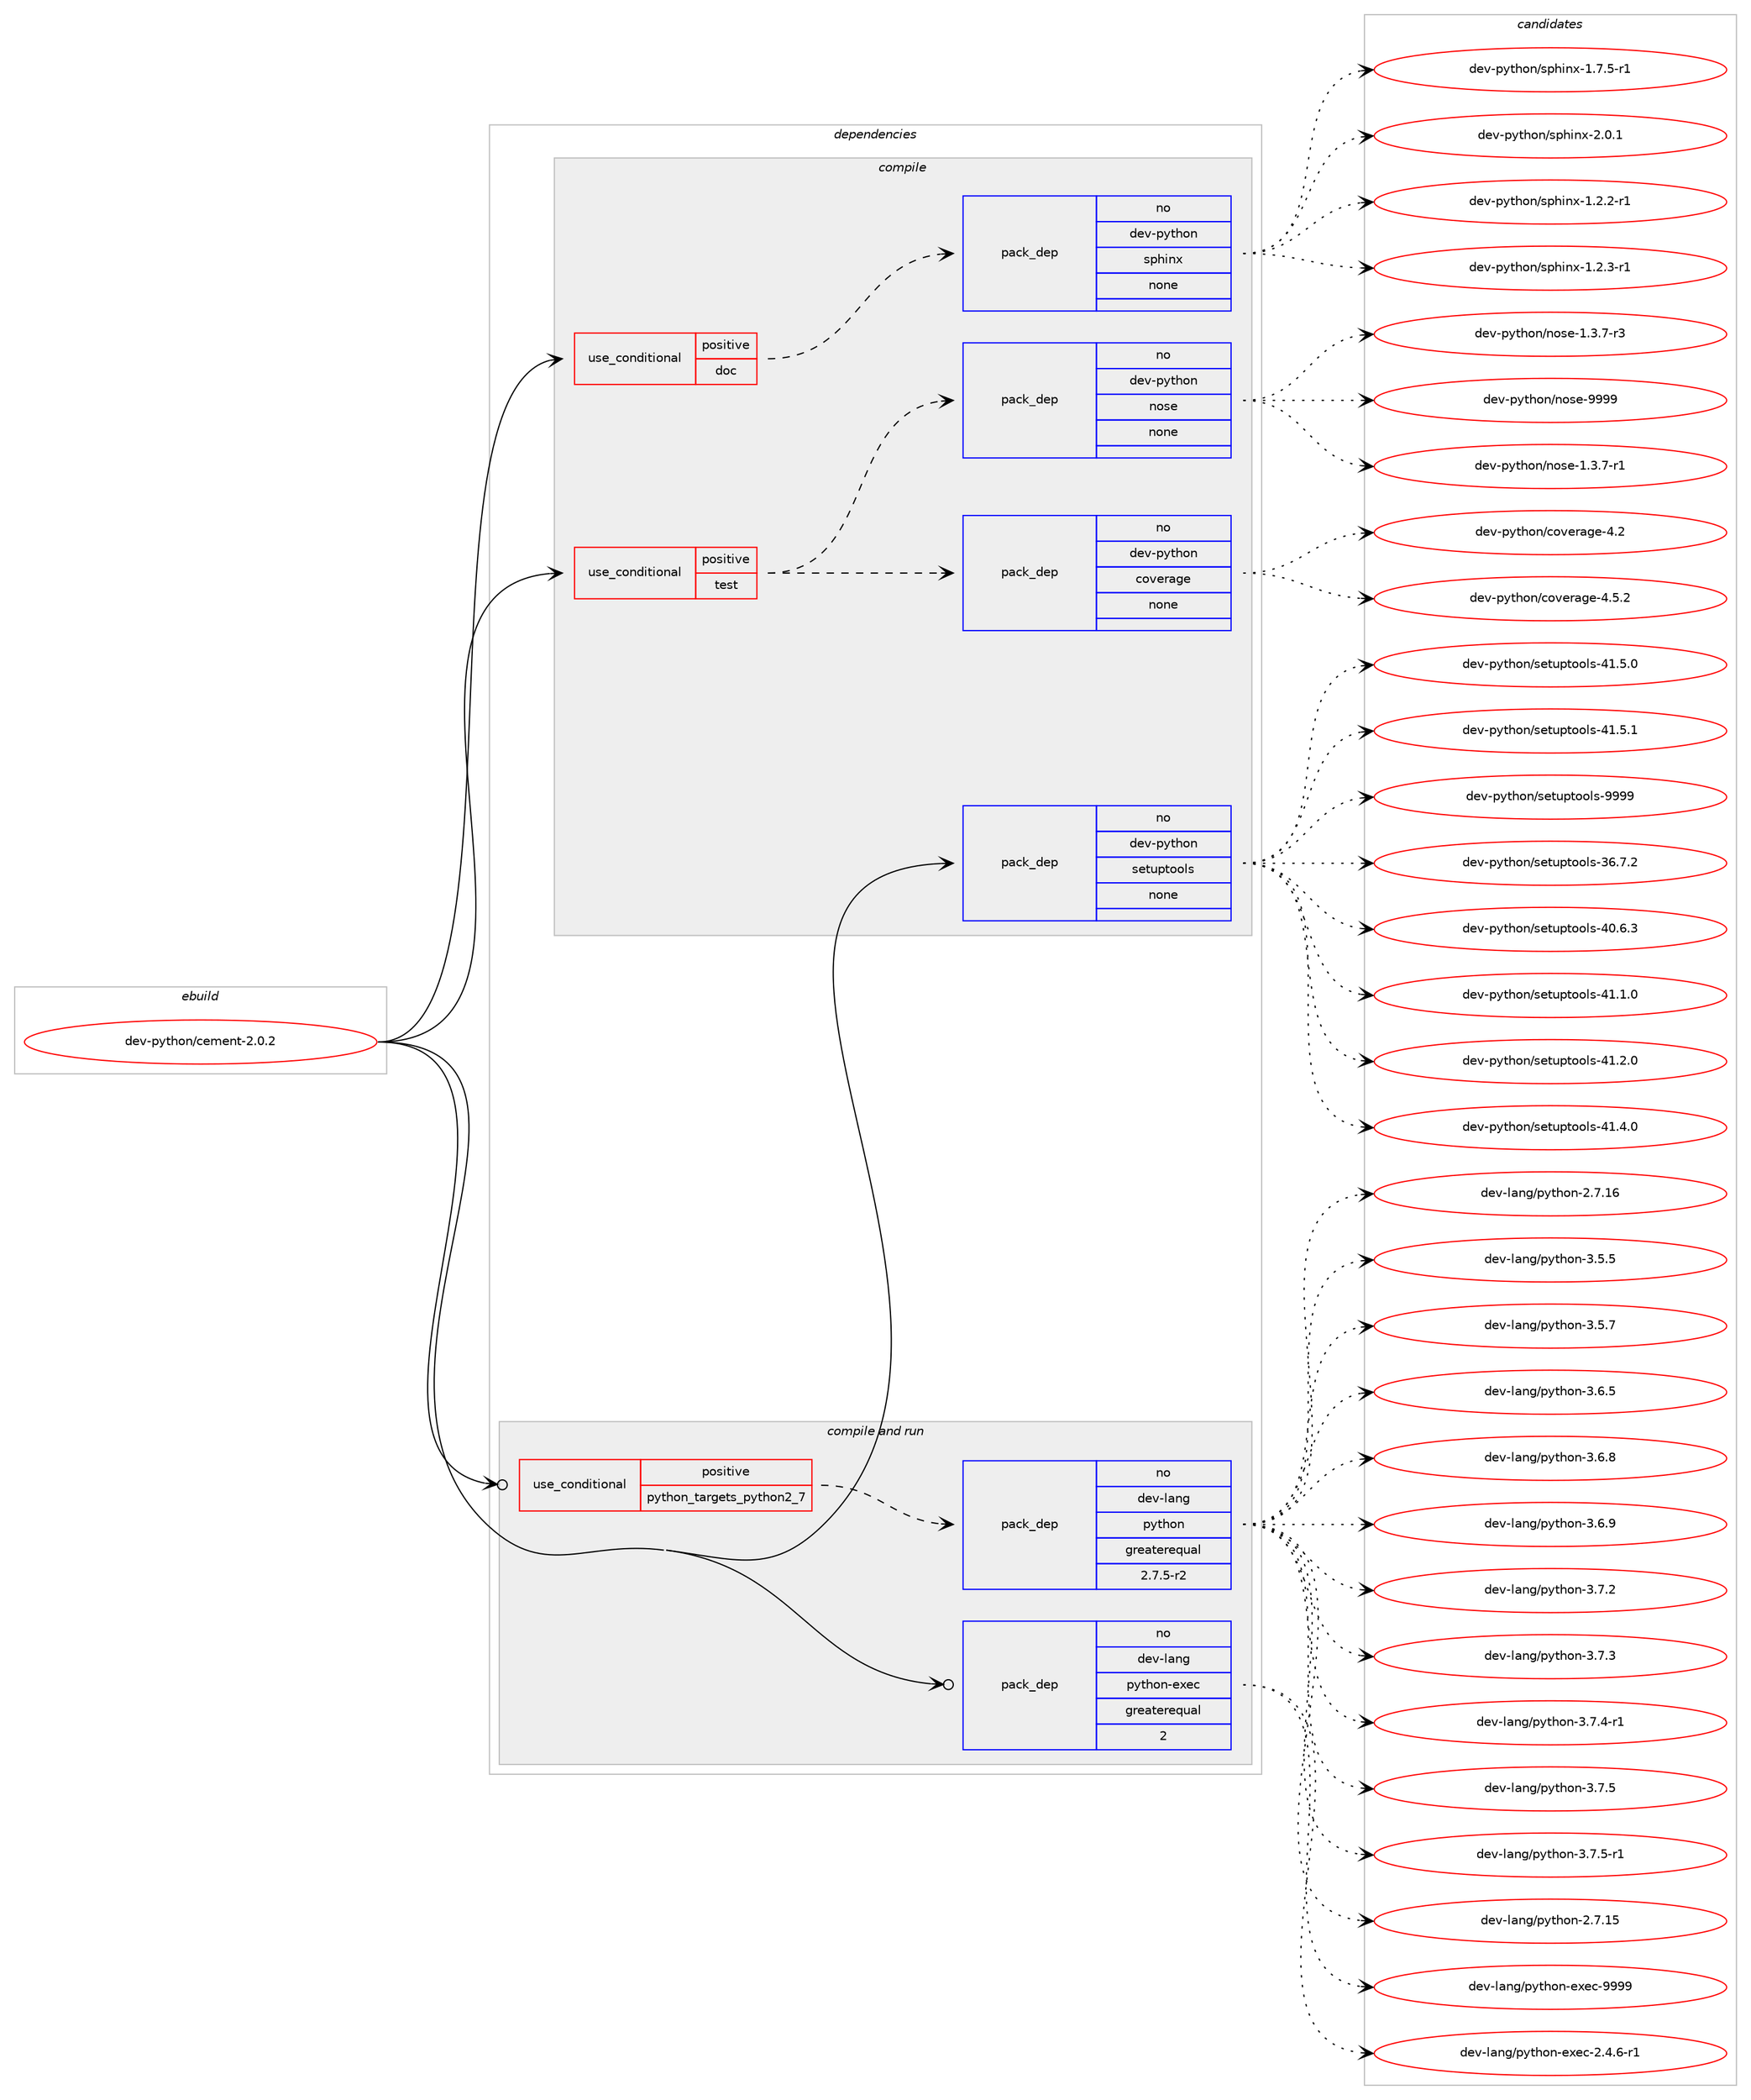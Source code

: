 digraph prolog {

# *************
# Graph options
# *************

newrank=true;
concentrate=true;
compound=true;
graph [rankdir=LR,fontname=Helvetica,fontsize=10,ranksep=1.5];#, ranksep=2.5, nodesep=0.2];
edge  [arrowhead=vee];
node  [fontname=Helvetica,fontsize=10];

# **********
# The ebuild
# **********

subgraph cluster_leftcol {
color=gray;
rank=same;
label=<<i>ebuild</i>>;
id [label="dev-python/cement-2.0.2", color=red, width=4, href="../dev-python/cement-2.0.2.svg"];
}

# ****************
# The dependencies
# ****************

subgraph cluster_midcol {
color=gray;
label=<<i>dependencies</i>>;
subgraph cluster_compile {
fillcolor="#eeeeee";
style=filled;
label=<<i>compile</i>>;
subgraph cond137331 {
dependency598347 [label=<<TABLE BORDER="0" CELLBORDER="1" CELLSPACING="0" CELLPADDING="4"><TR><TD ROWSPAN="3" CELLPADDING="10">use_conditional</TD></TR><TR><TD>positive</TD></TR><TR><TD>doc</TD></TR></TABLE>>, shape=none, color=red];
subgraph pack449237 {
dependency598348 [label=<<TABLE BORDER="0" CELLBORDER="1" CELLSPACING="0" CELLPADDING="4" WIDTH="220"><TR><TD ROWSPAN="6" CELLPADDING="30">pack_dep</TD></TR><TR><TD WIDTH="110">no</TD></TR><TR><TD>dev-python</TD></TR><TR><TD>sphinx</TD></TR><TR><TD>none</TD></TR><TR><TD></TD></TR></TABLE>>, shape=none, color=blue];
}
dependency598347:e -> dependency598348:w [weight=20,style="dashed",arrowhead="vee"];
}
id:e -> dependency598347:w [weight=20,style="solid",arrowhead="vee"];
subgraph cond137332 {
dependency598349 [label=<<TABLE BORDER="0" CELLBORDER="1" CELLSPACING="0" CELLPADDING="4"><TR><TD ROWSPAN="3" CELLPADDING="10">use_conditional</TD></TR><TR><TD>positive</TD></TR><TR><TD>test</TD></TR></TABLE>>, shape=none, color=red];
subgraph pack449238 {
dependency598350 [label=<<TABLE BORDER="0" CELLBORDER="1" CELLSPACING="0" CELLPADDING="4" WIDTH="220"><TR><TD ROWSPAN="6" CELLPADDING="30">pack_dep</TD></TR><TR><TD WIDTH="110">no</TD></TR><TR><TD>dev-python</TD></TR><TR><TD>nose</TD></TR><TR><TD>none</TD></TR><TR><TD></TD></TR></TABLE>>, shape=none, color=blue];
}
dependency598349:e -> dependency598350:w [weight=20,style="dashed",arrowhead="vee"];
subgraph pack449239 {
dependency598351 [label=<<TABLE BORDER="0" CELLBORDER="1" CELLSPACING="0" CELLPADDING="4" WIDTH="220"><TR><TD ROWSPAN="6" CELLPADDING="30">pack_dep</TD></TR><TR><TD WIDTH="110">no</TD></TR><TR><TD>dev-python</TD></TR><TR><TD>coverage</TD></TR><TR><TD>none</TD></TR><TR><TD></TD></TR></TABLE>>, shape=none, color=blue];
}
dependency598349:e -> dependency598351:w [weight=20,style="dashed",arrowhead="vee"];
}
id:e -> dependency598349:w [weight=20,style="solid",arrowhead="vee"];
subgraph pack449240 {
dependency598352 [label=<<TABLE BORDER="0" CELLBORDER="1" CELLSPACING="0" CELLPADDING="4" WIDTH="220"><TR><TD ROWSPAN="6" CELLPADDING="30">pack_dep</TD></TR><TR><TD WIDTH="110">no</TD></TR><TR><TD>dev-python</TD></TR><TR><TD>setuptools</TD></TR><TR><TD>none</TD></TR><TR><TD></TD></TR></TABLE>>, shape=none, color=blue];
}
id:e -> dependency598352:w [weight=20,style="solid",arrowhead="vee"];
}
subgraph cluster_compileandrun {
fillcolor="#eeeeee";
style=filled;
label=<<i>compile and run</i>>;
subgraph cond137333 {
dependency598353 [label=<<TABLE BORDER="0" CELLBORDER="1" CELLSPACING="0" CELLPADDING="4"><TR><TD ROWSPAN="3" CELLPADDING="10">use_conditional</TD></TR><TR><TD>positive</TD></TR><TR><TD>python_targets_python2_7</TD></TR></TABLE>>, shape=none, color=red];
subgraph pack449241 {
dependency598354 [label=<<TABLE BORDER="0" CELLBORDER="1" CELLSPACING="0" CELLPADDING="4" WIDTH="220"><TR><TD ROWSPAN="6" CELLPADDING="30">pack_dep</TD></TR><TR><TD WIDTH="110">no</TD></TR><TR><TD>dev-lang</TD></TR><TR><TD>python</TD></TR><TR><TD>greaterequal</TD></TR><TR><TD>2.7.5-r2</TD></TR></TABLE>>, shape=none, color=blue];
}
dependency598353:e -> dependency598354:w [weight=20,style="dashed",arrowhead="vee"];
}
id:e -> dependency598353:w [weight=20,style="solid",arrowhead="odotvee"];
subgraph pack449242 {
dependency598355 [label=<<TABLE BORDER="0" CELLBORDER="1" CELLSPACING="0" CELLPADDING="4" WIDTH="220"><TR><TD ROWSPAN="6" CELLPADDING="30">pack_dep</TD></TR><TR><TD WIDTH="110">no</TD></TR><TR><TD>dev-lang</TD></TR><TR><TD>python-exec</TD></TR><TR><TD>greaterequal</TD></TR><TR><TD>2</TD></TR></TABLE>>, shape=none, color=blue];
}
id:e -> dependency598355:w [weight=20,style="solid",arrowhead="odotvee"];
}
subgraph cluster_run {
fillcolor="#eeeeee";
style=filled;
label=<<i>run</i>>;
}
}

# **************
# The candidates
# **************

subgraph cluster_choices {
rank=same;
color=gray;
label=<<i>candidates</i>>;

subgraph choice449237 {
color=black;
nodesep=1;
choice10010111845112121116104111110471151121041051101204549465046504511449 [label="dev-python/sphinx-1.2.2-r1", color=red, width=4,href="../dev-python/sphinx-1.2.2-r1.svg"];
choice10010111845112121116104111110471151121041051101204549465046514511449 [label="dev-python/sphinx-1.2.3-r1", color=red, width=4,href="../dev-python/sphinx-1.2.3-r1.svg"];
choice10010111845112121116104111110471151121041051101204549465546534511449 [label="dev-python/sphinx-1.7.5-r1", color=red, width=4,href="../dev-python/sphinx-1.7.5-r1.svg"];
choice1001011184511212111610411111047115112104105110120455046484649 [label="dev-python/sphinx-2.0.1", color=red, width=4,href="../dev-python/sphinx-2.0.1.svg"];
dependency598348:e -> choice10010111845112121116104111110471151121041051101204549465046504511449:w [style=dotted,weight="100"];
dependency598348:e -> choice10010111845112121116104111110471151121041051101204549465046514511449:w [style=dotted,weight="100"];
dependency598348:e -> choice10010111845112121116104111110471151121041051101204549465546534511449:w [style=dotted,weight="100"];
dependency598348:e -> choice1001011184511212111610411111047115112104105110120455046484649:w [style=dotted,weight="100"];
}
subgraph choice449238 {
color=black;
nodesep=1;
choice10010111845112121116104111110471101111151014549465146554511449 [label="dev-python/nose-1.3.7-r1", color=red, width=4,href="../dev-python/nose-1.3.7-r1.svg"];
choice10010111845112121116104111110471101111151014549465146554511451 [label="dev-python/nose-1.3.7-r3", color=red, width=4,href="../dev-python/nose-1.3.7-r3.svg"];
choice10010111845112121116104111110471101111151014557575757 [label="dev-python/nose-9999", color=red, width=4,href="../dev-python/nose-9999.svg"];
dependency598350:e -> choice10010111845112121116104111110471101111151014549465146554511449:w [style=dotted,weight="100"];
dependency598350:e -> choice10010111845112121116104111110471101111151014549465146554511451:w [style=dotted,weight="100"];
dependency598350:e -> choice10010111845112121116104111110471101111151014557575757:w [style=dotted,weight="100"];
}
subgraph choice449239 {
color=black;
nodesep=1;
choice1001011184511212111610411111047991111181011149710310145524650 [label="dev-python/coverage-4.2", color=red, width=4,href="../dev-python/coverage-4.2.svg"];
choice10010111845112121116104111110479911111810111497103101455246534650 [label="dev-python/coverage-4.5.2", color=red, width=4,href="../dev-python/coverage-4.5.2.svg"];
dependency598351:e -> choice1001011184511212111610411111047991111181011149710310145524650:w [style=dotted,weight="100"];
dependency598351:e -> choice10010111845112121116104111110479911111810111497103101455246534650:w [style=dotted,weight="100"];
}
subgraph choice449240 {
color=black;
nodesep=1;
choice100101118451121211161041111104711510111611711211611111110811545515446554650 [label="dev-python/setuptools-36.7.2", color=red, width=4,href="../dev-python/setuptools-36.7.2.svg"];
choice100101118451121211161041111104711510111611711211611111110811545524846544651 [label="dev-python/setuptools-40.6.3", color=red, width=4,href="../dev-python/setuptools-40.6.3.svg"];
choice100101118451121211161041111104711510111611711211611111110811545524946494648 [label="dev-python/setuptools-41.1.0", color=red, width=4,href="../dev-python/setuptools-41.1.0.svg"];
choice100101118451121211161041111104711510111611711211611111110811545524946504648 [label="dev-python/setuptools-41.2.0", color=red, width=4,href="../dev-python/setuptools-41.2.0.svg"];
choice100101118451121211161041111104711510111611711211611111110811545524946524648 [label="dev-python/setuptools-41.4.0", color=red, width=4,href="../dev-python/setuptools-41.4.0.svg"];
choice100101118451121211161041111104711510111611711211611111110811545524946534648 [label="dev-python/setuptools-41.5.0", color=red, width=4,href="../dev-python/setuptools-41.5.0.svg"];
choice100101118451121211161041111104711510111611711211611111110811545524946534649 [label="dev-python/setuptools-41.5.1", color=red, width=4,href="../dev-python/setuptools-41.5.1.svg"];
choice10010111845112121116104111110471151011161171121161111111081154557575757 [label="dev-python/setuptools-9999", color=red, width=4,href="../dev-python/setuptools-9999.svg"];
dependency598352:e -> choice100101118451121211161041111104711510111611711211611111110811545515446554650:w [style=dotted,weight="100"];
dependency598352:e -> choice100101118451121211161041111104711510111611711211611111110811545524846544651:w [style=dotted,weight="100"];
dependency598352:e -> choice100101118451121211161041111104711510111611711211611111110811545524946494648:w [style=dotted,weight="100"];
dependency598352:e -> choice100101118451121211161041111104711510111611711211611111110811545524946504648:w [style=dotted,weight="100"];
dependency598352:e -> choice100101118451121211161041111104711510111611711211611111110811545524946524648:w [style=dotted,weight="100"];
dependency598352:e -> choice100101118451121211161041111104711510111611711211611111110811545524946534648:w [style=dotted,weight="100"];
dependency598352:e -> choice100101118451121211161041111104711510111611711211611111110811545524946534649:w [style=dotted,weight="100"];
dependency598352:e -> choice10010111845112121116104111110471151011161171121161111111081154557575757:w [style=dotted,weight="100"];
}
subgraph choice449241 {
color=black;
nodesep=1;
choice10010111845108971101034711212111610411111045504655464953 [label="dev-lang/python-2.7.15", color=red, width=4,href="../dev-lang/python-2.7.15.svg"];
choice10010111845108971101034711212111610411111045504655464954 [label="dev-lang/python-2.7.16", color=red, width=4,href="../dev-lang/python-2.7.16.svg"];
choice100101118451089711010347112121116104111110455146534653 [label="dev-lang/python-3.5.5", color=red, width=4,href="../dev-lang/python-3.5.5.svg"];
choice100101118451089711010347112121116104111110455146534655 [label="dev-lang/python-3.5.7", color=red, width=4,href="../dev-lang/python-3.5.7.svg"];
choice100101118451089711010347112121116104111110455146544653 [label="dev-lang/python-3.6.5", color=red, width=4,href="../dev-lang/python-3.6.5.svg"];
choice100101118451089711010347112121116104111110455146544656 [label="dev-lang/python-3.6.8", color=red, width=4,href="../dev-lang/python-3.6.8.svg"];
choice100101118451089711010347112121116104111110455146544657 [label="dev-lang/python-3.6.9", color=red, width=4,href="../dev-lang/python-3.6.9.svg"];
choice100101118451089711010347112121116104111110455146554650 [label="dev-lang/python-3.7.2", color=red, width=4,href="../dev-lang/python-3.7.2.svg"];
choice100101118451089711010347112121116104111110455146554651 [label="dev-lang/python-3.7.3", color=red, width=4,href="../dev-lang/python-3.7.3.svg"];
choice1001011184510897110103471121211161041111104551465546524511449 [label="dev-lang/python-3.7.4-r1", color=red, width=4,href="../dev-lang/python-3.7.4-r1.svg"];
choice100101118451089711010347112121116104111110455146554653 [label="dev-lang/python-3.7.5", color=red, width=4,href="../dev-lang/python-3.7.5.svg"];
choice1001011184510897110103471121211161041111104551465546534511449 [label="dev-lang/python-3.7.5-r1", color=red, width=4,href="../dev-lang/python-3.7.5-r1.svg"];
dependency598354:e -> choice10010111845108971101034711212111610411111045504655464953:w [style=dotted,weight="100"];
dependency598354:e -> choice10010111845108971101034711212111610411111045504655464954:w [style=dotted,weight="100"];
dependency598354:e -> choice100101118451089711010347112121116104111110455146534653:w [style=dotted,weight="100"];
dependency598354:e -> choice100101118451089711010347112121116104111110455146534655:w [style=dotted,weight="100"];
dependency598354:e -> choice100101118451089711010347112121116104111110455146544653:w [style=dotted,weight="100"];
dependency598354:e -> choice100101118451089711010347112121116104111110455146544656:w [style=dotted,weight="100"];
dependency598354:e -> choice100101118451089711010347112121116104111110455146544657:w [style=dotted,weight="100"];
dependency598354:e -> choice100101118451089711010347112121116104111110455146554650:w [style=dotted,weight="100"];
dependency598354:e -> choice100101118451089711010347112121116104111110455146554651:w [style=dotted,weight="100"];
dependency598354:e -> choice1001011184510897110103471121211161041111104551465546524511449:w [style=dotted,weight="100"];
dependency598354:e -> choice100101118451089711010347112121116104111110455146554653:w [style=dotted,weight="100"];
dependency598354:e -> choice1001011184510897110103471121211161041111104551465546534511449:w [style=dotted,weight="100"];
}
subgraph choice449242 {
color=black;
nodesep=1;
choice10010111845108971101034711212111610411111045101120101994550465246544511449 [label="dev-lang/python-exec-2.4.6-r1", color=red, width=4,href="../dev-lang/python-exec-2.4.6-r1.svg"];
choice10010111845108971101034711212111610411111045101120101994557575757 [label="dev-lang/python-exec-9999", color=red, width=4,href="../dev-lang/python-exec-9999.svg"];
dependency598355:e -> choice10010111845108971101034711212111610411111045101120101994550465246544511449:w [style=dotted,weight="100"];
dependency598355:e -> choice10010111845108971101034711212111610411111045101120101994557575757:w [style=dotted,weight="100"];
}
}

}
